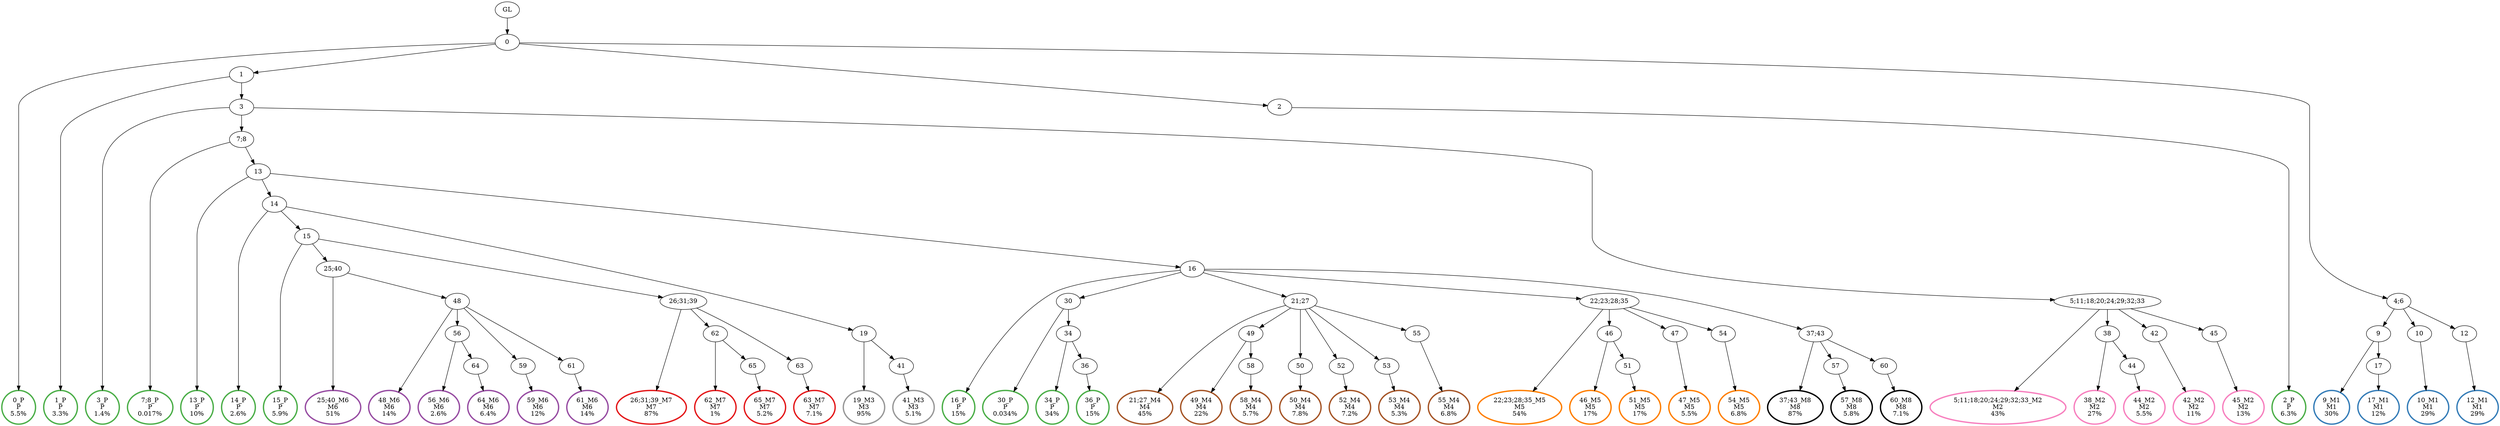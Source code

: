 digraph T {
	{
		rank=same
		95 [penwidth=3,colorscheme=set19,color=3,label="0_P\nP\n5.5%"]
		93 [penwidth=3,colorscheme=set19,color=3,label="1_P\nP\n3.3%"]
		91 [penwidth=3,colorscheme=set19,color=3,label="3_P\nP\n1.4%"]
		89 [penwidth=3,colorscheme=set19,color=3,label="7;8_P\nP\n0.017%"]
		87 [penwidth=3,colorscheme=set19,color=3,label="13_P\nP\n10%"]
		85 [penwidth=3,colorscheme=set19,color=3,label="14_P\nP\n2.6%"]
		83 [penwidth=3,colorscheme=set19,color=3,label="15_P\nP\n5.9%"]
		81 [penwidth=3,colorscheme=set19,color=3,label="16_P\nP\n15%"]
		79 [penwidth=3,colorscheme=set19,color=3,label="30_P\nP\n0.034%"]
		77 [penwidth=3,colorscheme=set19,color=3,label="34_P\nP\n34%"]
		75 [penwidth=3,colorscheme=set19,color=3,label="36_P\nP\n15%"]
		73 [penwidth=3,colorscheme=set19,color=3,label="2_P\nP\n6.3%"]
		70 [penwidth=3,colorscheme=set19,color=2,label="9_M1\nM1\n30%"]
		68 [penwidth=3,colorscheme=set19,color=2,label="17_M1\nM1\n12%"]
		66 [penwidth=3,colorscheme=set19,color=2,label="10_M1\nM1\n29%"]
		64 [penwidth=3,colorscheme=set19,color=2,label="12_M1\nM1\n29%"]
		62 [penwidth=3,colorscheme=set19,color=8,label="5;11;18;20;24;29;32;33_M2\nM2\n43%"]
		60 [penwidth=3,colorscheme=set19,color=8,label="38_M2\nM2\n27%"]
		58 [penwidth=3,colorscheme=set19,color=8,label="44_M2\nM2\n5.5%"]
		56 [penwidth=3,colorscheme=set19,color=8,label="42_M2\nM2\n11%"]
		54 [penwidth=3,colorscheme=set19,color=8,label="45_M2\nM2\n13%"]
		52 [penwidth=3,colorscheme=set19,color=9,label="19_M3\nM3\n95%"]
		50 [penwidth=3,colorscheme=set19,color=9,label="41_M3\nM3\n5.1%"]
		48 [penwidth=3,colorscheme=set19,color=7,label="21;27_M4\nM4\n45%"]
		46 [penwidth=3,colorscheme=set19,color=7,label="49_M4\nM4\n22%"]
		44 [penwidth=3,colorscheme=set19,color=7,label="58_M4\nM4\n5.7%"]
		42 [penwidth=3,colorscheme=set19,color=7,label="50_M4\nM4\n7.8%"]
		40 [penwidth=3,colorscheme=set19,color=7,label="52_M4\nM4\n7.2%"]
		38 [penwidth=3,colorscheme=set19,color=7,label="53_M4\nM4\n5.3%"]
		36 [penwidth=3,colorscheme=set19,color=7,label="55_M4\nM4\n6.8%"]
		34 [penwidth=3,colorscheme=set19,color=5,label="22;23;28;35_M5\nM5\n54%"]
		32 [penwidth=3,colorscheme=set19,color=5,label="46_M5\nM5\n17%"]
		30 [penwidth=3,colorscheme=set19,color=5,label="51_M5\nM5\n17%"]
		28 [penwidth=3,colorscheme=set19,color=5,label="47_M5\nM5\n5.5%"]
		26 [penwidth=3,colorscheme=set19,color=5,label="54_M5\nM5\n6.8%"]
		24 [penwidth=3,colorscheme=set19,color=4,label="25;40_M6\nM6\n51%"]
		22 [penwidth=3,colorscheme=set19,color=4,label="48_M6\nM6\n14%"]
		20 [penwidth=3,colorscheme=set19,color=4,label="56_M6\nM6\n2.6%"]
		18 [penwidth=3,colorscheme=set19,color=4,label="64_M6\nM6\n6.4%"]
		16 [penwidth=3,colorscheme=set19,color=4,label="59_M6\nM6\n12%"]
		14 [penwidth=3,colorscheme=set19,color=4,label="61_M6\nM6\n14%"]
		12 [penwidth=3,colorscheme=set19,color=1,label="26;31;39_M7\nM7\n87%"]
		10 [penwidth=3,colorscheme=set19,color=1,label="62_M7\nM7\n1%"]
		8 [penwidth=3,colorscheme=set19,color=1,label="65_M7\nM7\n5.2%"]
		6 [penwidth=3,colorscheme=set19,color=1,label="63_M7\nM7\n7.1%"]
		4 [penwidth=3,colorscheme=set19,color=10,label="37;43_M8\nM8\n87%"]
		2 [penwidth=3,colorscheme=set19,color=10,label="57_M8\nM8\n5.8%"]
		0 [penwidth=3,colorscheme=set19,color=10,label="60_M8\nM8\n7.1%"]
	}
	97 [label="GL"]
	96 [label="0"]
	94 [label="1"]
	92 [label="3"]
	90 [label="7;8"]
	88 [label="13"]
	86 [label="14"]
	84 [label="15"]
	82 [label="16"]
	80 [label="30"]
	78 [label="34"]
	76 [label="36"]
	74 [label="2"]
	72 [label="4;6"]
	71 [label="9"]
	69 [label="17"]
	67 [label="10"]
	65 [label="12"]
	63 [label="5;11;18;20;24;29;32;33"]
	61 [label="38"]
	59 [label="44"]
	57 [label="42"]
	55 [label="45"]
	53 [label="19"]
	51 [label="41"]
	49 [label="21;27"]
	47 [label="49"]
	45 [label="58"]
	43 [label="50"]
	41 [label="52"]
	39 [label="53"]
	37 [label="55"]
	35 [label="22;23;28;35"]
	33 [label="46"]
	31 [label="51"]
	29 [label="47"]
	27 [label="54"]
	25 [label="25;40"]
	23 [label="48"]
	21 [label="56"]
	19 [label="64"]
	17 [label="59"]
	15 [label="61"]
	13 [label="26;31;39"]
	11 [label="62"]
	9 [label="65"]
	7 [label="63"]
	5 [label="37;43"]
	3 [label="57"]
	1 [label="60"]
	97 -> 96
	96 -> 95
	96 -> 94
	96 -> 74
	96 -> 72
	94 -> 93
	94 -> 92
	92 -> 91
	92 -> 90
	92 -> 63
	90 -> 89
	90 -> 88
	88 -> 87
	88 -> 86
	88 -> 82
	86 -> 85
	86 -> 84
	86 -> 53
	84 -> 83
	84 -> 25
	84 -> 13
	82 -> 81
	82 -> 80
	82 -> 49
	82 -> 35
	82 -> 5
	80 -> 79
	80 -> 78
	78 -> 77
	78 -> 76
	76 -> 75
	74 -> 73
	72 -> 71
	72 -> 67
	72 -> 65
	71 -> 70
	71 -> 69
	69 -> 68
	67 -> 66
	65 -> 64
	63 -> 62
	63 -> 61
	63 -> 57
	63 -> 55
	61 -> 60
	61 -> 59
	59 -> 58
	57 -> 56
	55 -> 54
	53 -> 52
	53 -> 51
	51 -> 50
	49 -> 48
	49 -> 47
	49 -> 43
	49 -> 41
	49 -> 39
	49 -> 37
	47 -> 46
	47 -> 45
	45 -> 44
	43 -> 42
	41 -> 40
	39 -> 38
	37 -> 36
	35 -> 34
	35 -> 33
	35 -> 29
	35 -> 27
	33 -> 32
	33 -> 31
	31 -> 30
	29 -> 28
	27 -> 26
	25 -> 24
	25 -> 23
	23 -> 22
	23 -> 21
	23 -> 17
	23 -> 15
	21 -> 20
	21 -> 19
	19 -> 18
	17 -> 16
	15 -> 14
	13 -> 12
	13 -> 11
	13 -> 7
	11 -> 10
	11 -> 9
	9 -> 8
	7 -> 6
	5 -> 4
	5 -> 3
	5 -> 1
	3 -> 2
	1 -> 0
}

